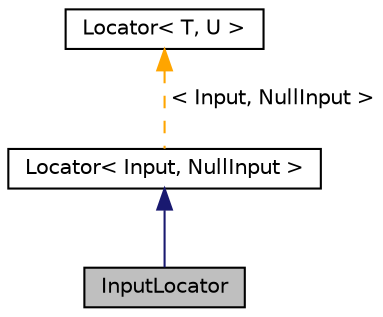 digraph "InputLocator"
{
 // INTERACTIVE_SVG=YES
 // LATEX_PDF_SIZE
  edge [fontname="Helvetica",fontsize="10",labelfontname="Helvetica",labelfontsize="10"];
  node [fontname="Helvetica",fontsize="10",shape=record];
  Node1 [label="InputLocator",height=0.2,width=0.4,color="black", fillcolor="grey75", style="filled", fontcolor="black",tooltip=" "];
  Node2 -> Node1 [dir="back",color="midnightblue",fontsize="10",style="solid",fontname="Helvetica"];
  Node2 [label="Locator\< Input, NullInput \>",height=0.2,width=0.4,color="black", fillcolor="white", style="filled",URL="$d2/d23/class_locator.html",tooltip=" "];
  Node3 -> Node2 [dir="back",color="orange",fontsize="10",style="dashed",label=" \< Input, NullInput \>" ,fontname="Helvetica"];
  Node3 [label="Locator\< T, U \>",height=0.2,width=0.4,color="black", fillcolor="white", style="filled",URL="$d2/d23/class_locator.html",tooltip=" "];
}
